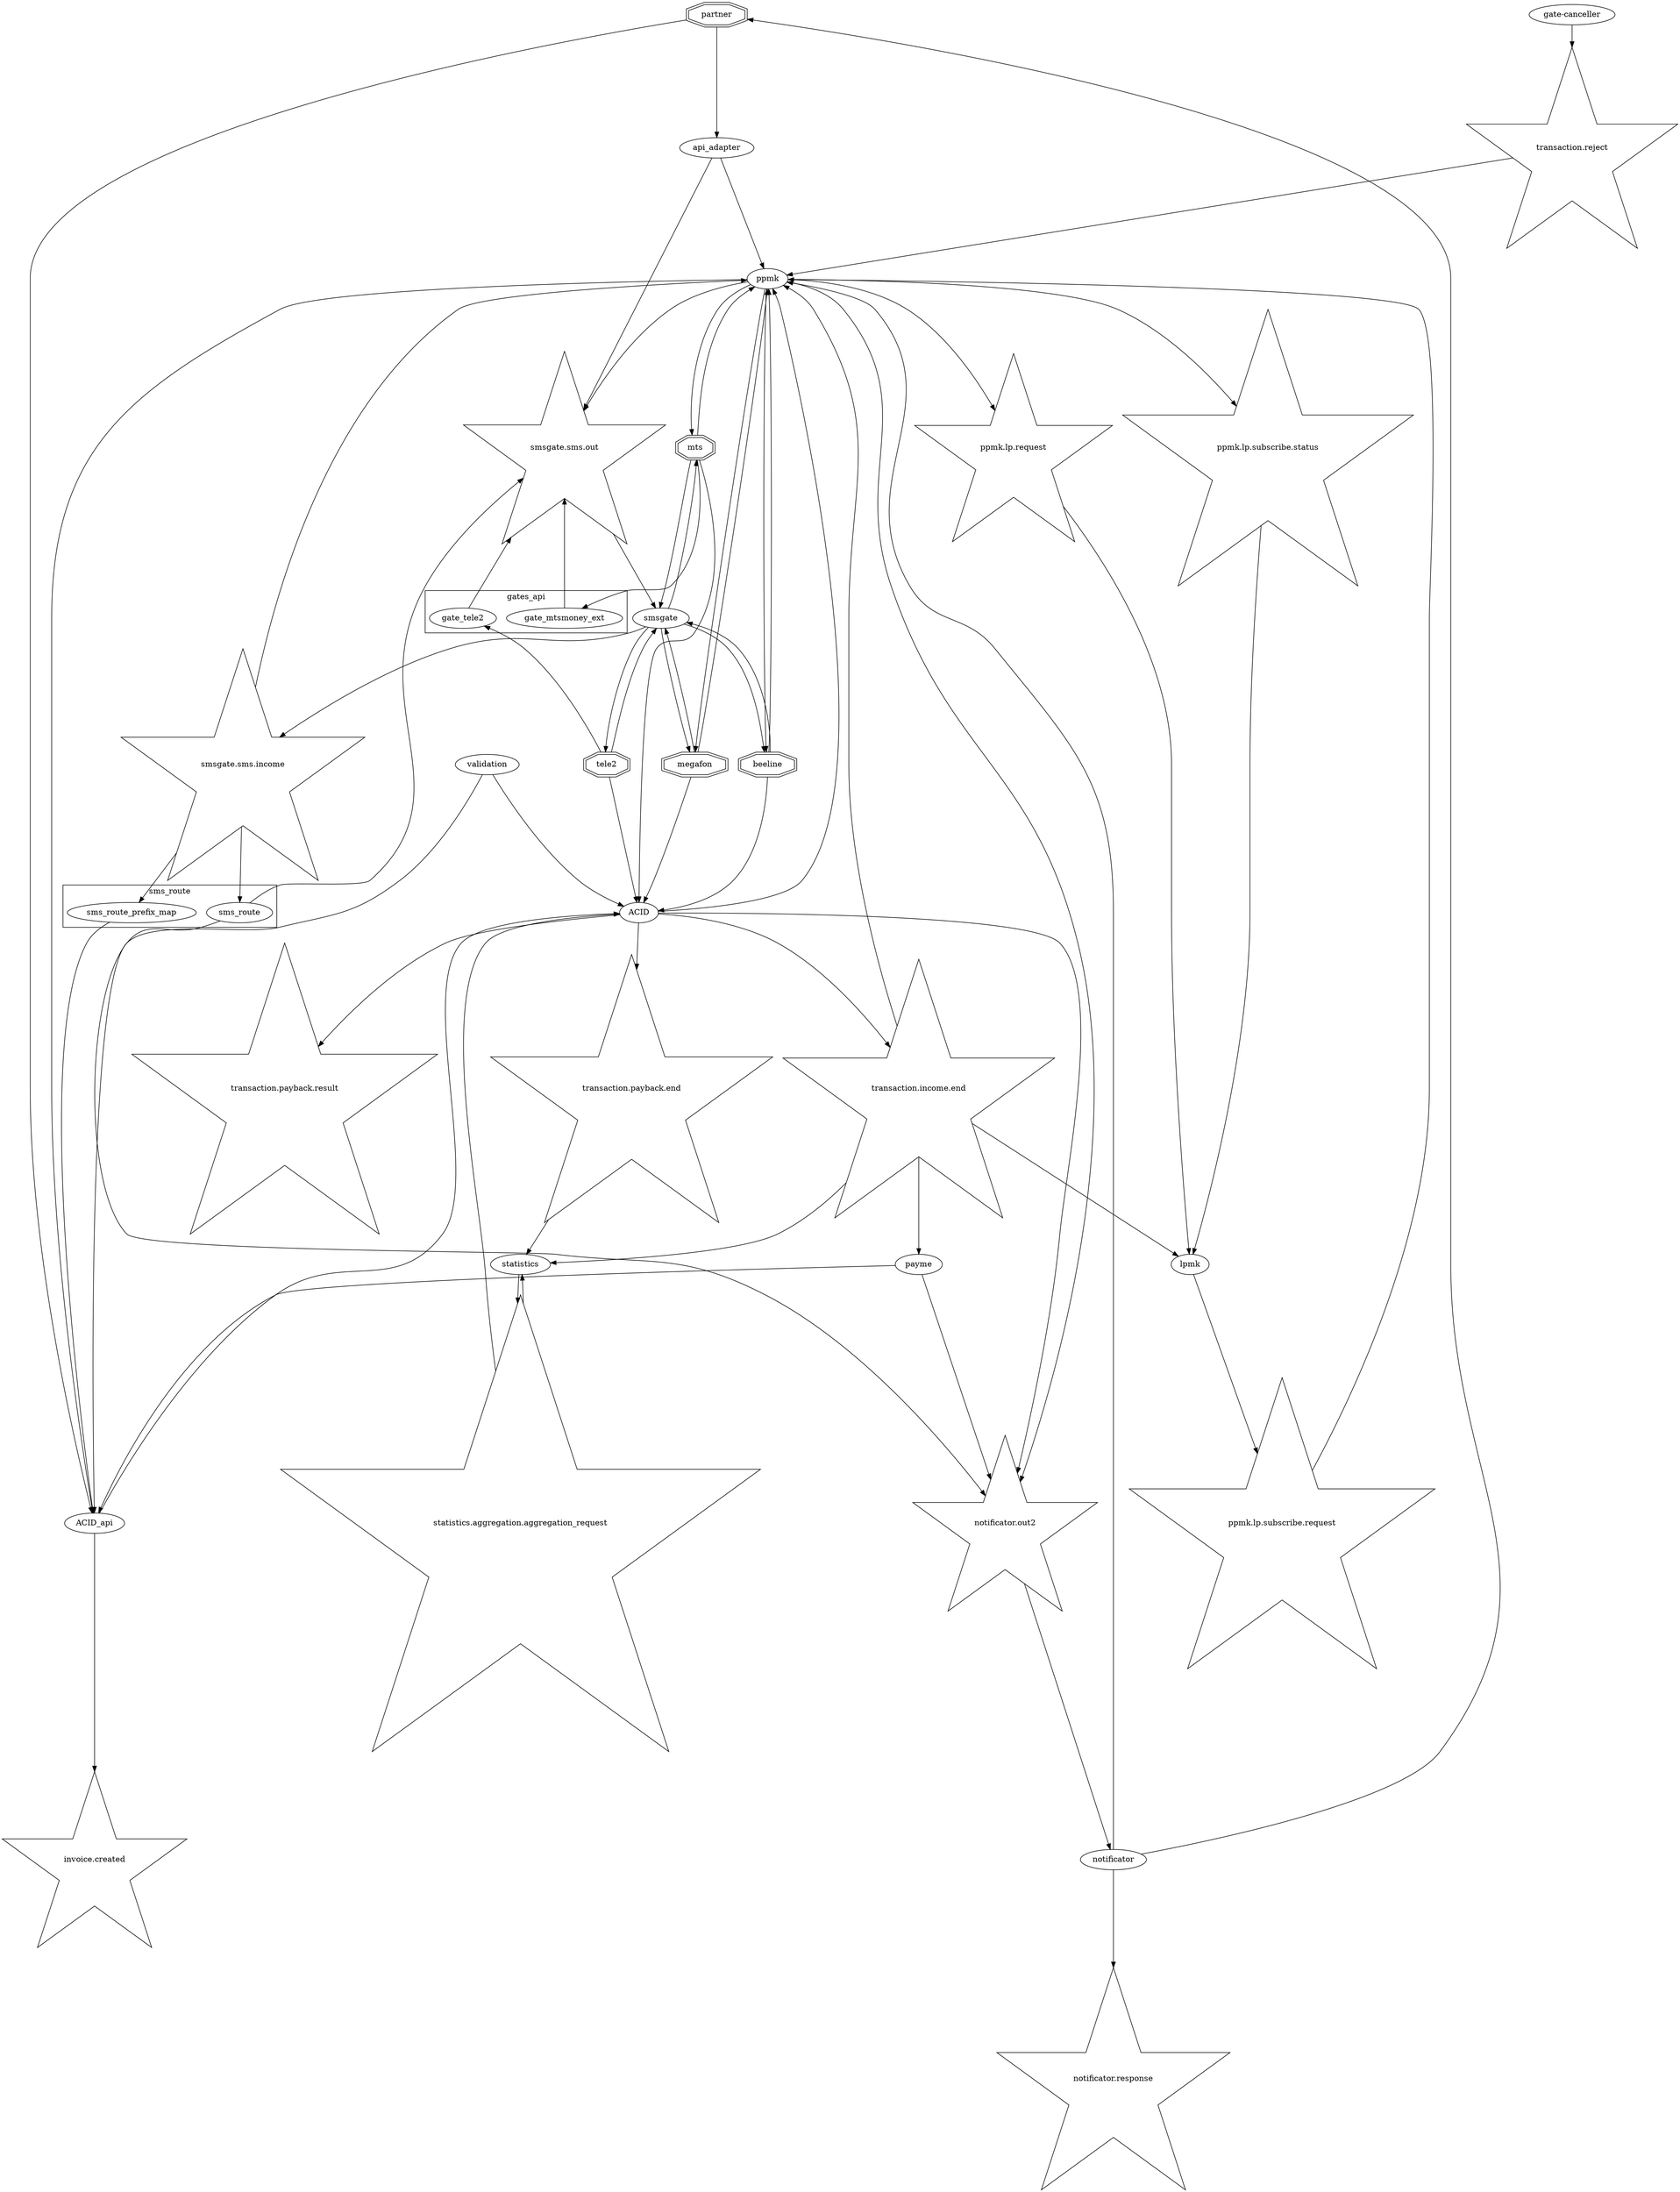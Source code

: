 digraph kafka {

  rankdir=TB
  # каналы связи - прямоугольники

  node [shape=box]
  
  # внешиний мир
  node [shape=doubleoctagon]
  partner
  mts
  beeline
  megafon
  tele2
   
  # компоненты - овалы
  node [shape=oval]
  api_adapter

  statistics
  ppmk
  payme
  lpmk
  smsgate
  notificator
  validation
  "gate-canceller"

  #кластеры
  subgraph cluster_gates_api {
    label="gates_api"
    gate_tele2; gate_mtsmoney_ext;
  }
  subgraph cluster_sms_route {
    label="sms_route"
    sms_route; sms_route_prefix_map;
  }

  ACID; ACID_api

  # если забудем включить в список компонент или каналов - будет звезда
  node [shape=star]



  # список кто что слушает
  "transaction.income.end" -> statistics
  "transaction.income.end" -> lpmk
  "transaction.income.end" -> ppmk
  "transaction.income.end" -> payme
  
  "ppmk.lp.subscribe.request"->ppmk
  "transaction.payback.end"->statistics

  "ppmk.lp.subscribe.status"->lpmk

  "smsgate.sms.out"->smsgate
  "smsgate.sms.income"->sms_route
  "smsgate.sms.income"->sms_route_prefix_map
  "smsgate.sms.income"->ppmk

  "ppmk.lp.request"->lpmk

  "notificator.out2"->notificator

  "statistics.aggregation.aggregation_request"->statistics
  "statistics.aggregation.aggregation_request"->ACID
  "transaction.reject"->ppmk

  
  # список кто куда пушит
  gate_mtsmoney_ext->"smsgate.sms.out"

  "gate-canceller"->"transaction.reject"

  ACID->"transaction.income.end"
  ACID->"transaction.payback.end"
  ACID->"transaction.payback.result"
  ACID->"notificator.out2"
  ACID_api->"invoice.created"
  smsgate->"smsgate.sms.income"
  api_adapter->"smsgate.sms.out"
  ppmk->"ppmk.lp.subscribe.status"
  ppmk->"ppmk.lp.request"
  ppmk->"smsgate.sms.out"
  ppmk->"notificator.out2"
  lpmk->"ppmk.lp.subscribe.request"
  sms_route->"notificator.out2"
  sms_route->"smsgate.sms.out"
  statistics->"statistics.aggregation.aggregation_request"
  payme->"notificator.out2"
  gate_tele2->"smsgate.sms.out"

  notificator->"notificator.response"
  # внешний мир
  partner->api_adapter
  partner->ACID_api
  notificator->partner
  notificator->ppmk
  mts->smsgate
  beeline->smsgate
  megafon->smsgate
  tele2->smsgate
  tele2->gate_tele2
  mts->gate_mtsmoney_ext

  smsgate -> mts
  smsgate -> megafon
  smsgate -> tele2
  smsgate -> beeline

  # список прямых взаимодействий без кафки
  api_adapter->ppmk
  ACID->ppmk
  payme->ACID_api
  ACID_api->ACID
  ppmk->ACID_api
  ppmk->mts
  ppmk->megafon
  ppmk->beeline
  mts->ppmk
  megafon->ppmk
  beeline->ppmk

  beeline->ACID
  mts->ACID
  megafon->ACID
  tele2->ACID

  sms_route_prefix_map->ACID_api
  validation->ACID
  validation->ACID_api

}
